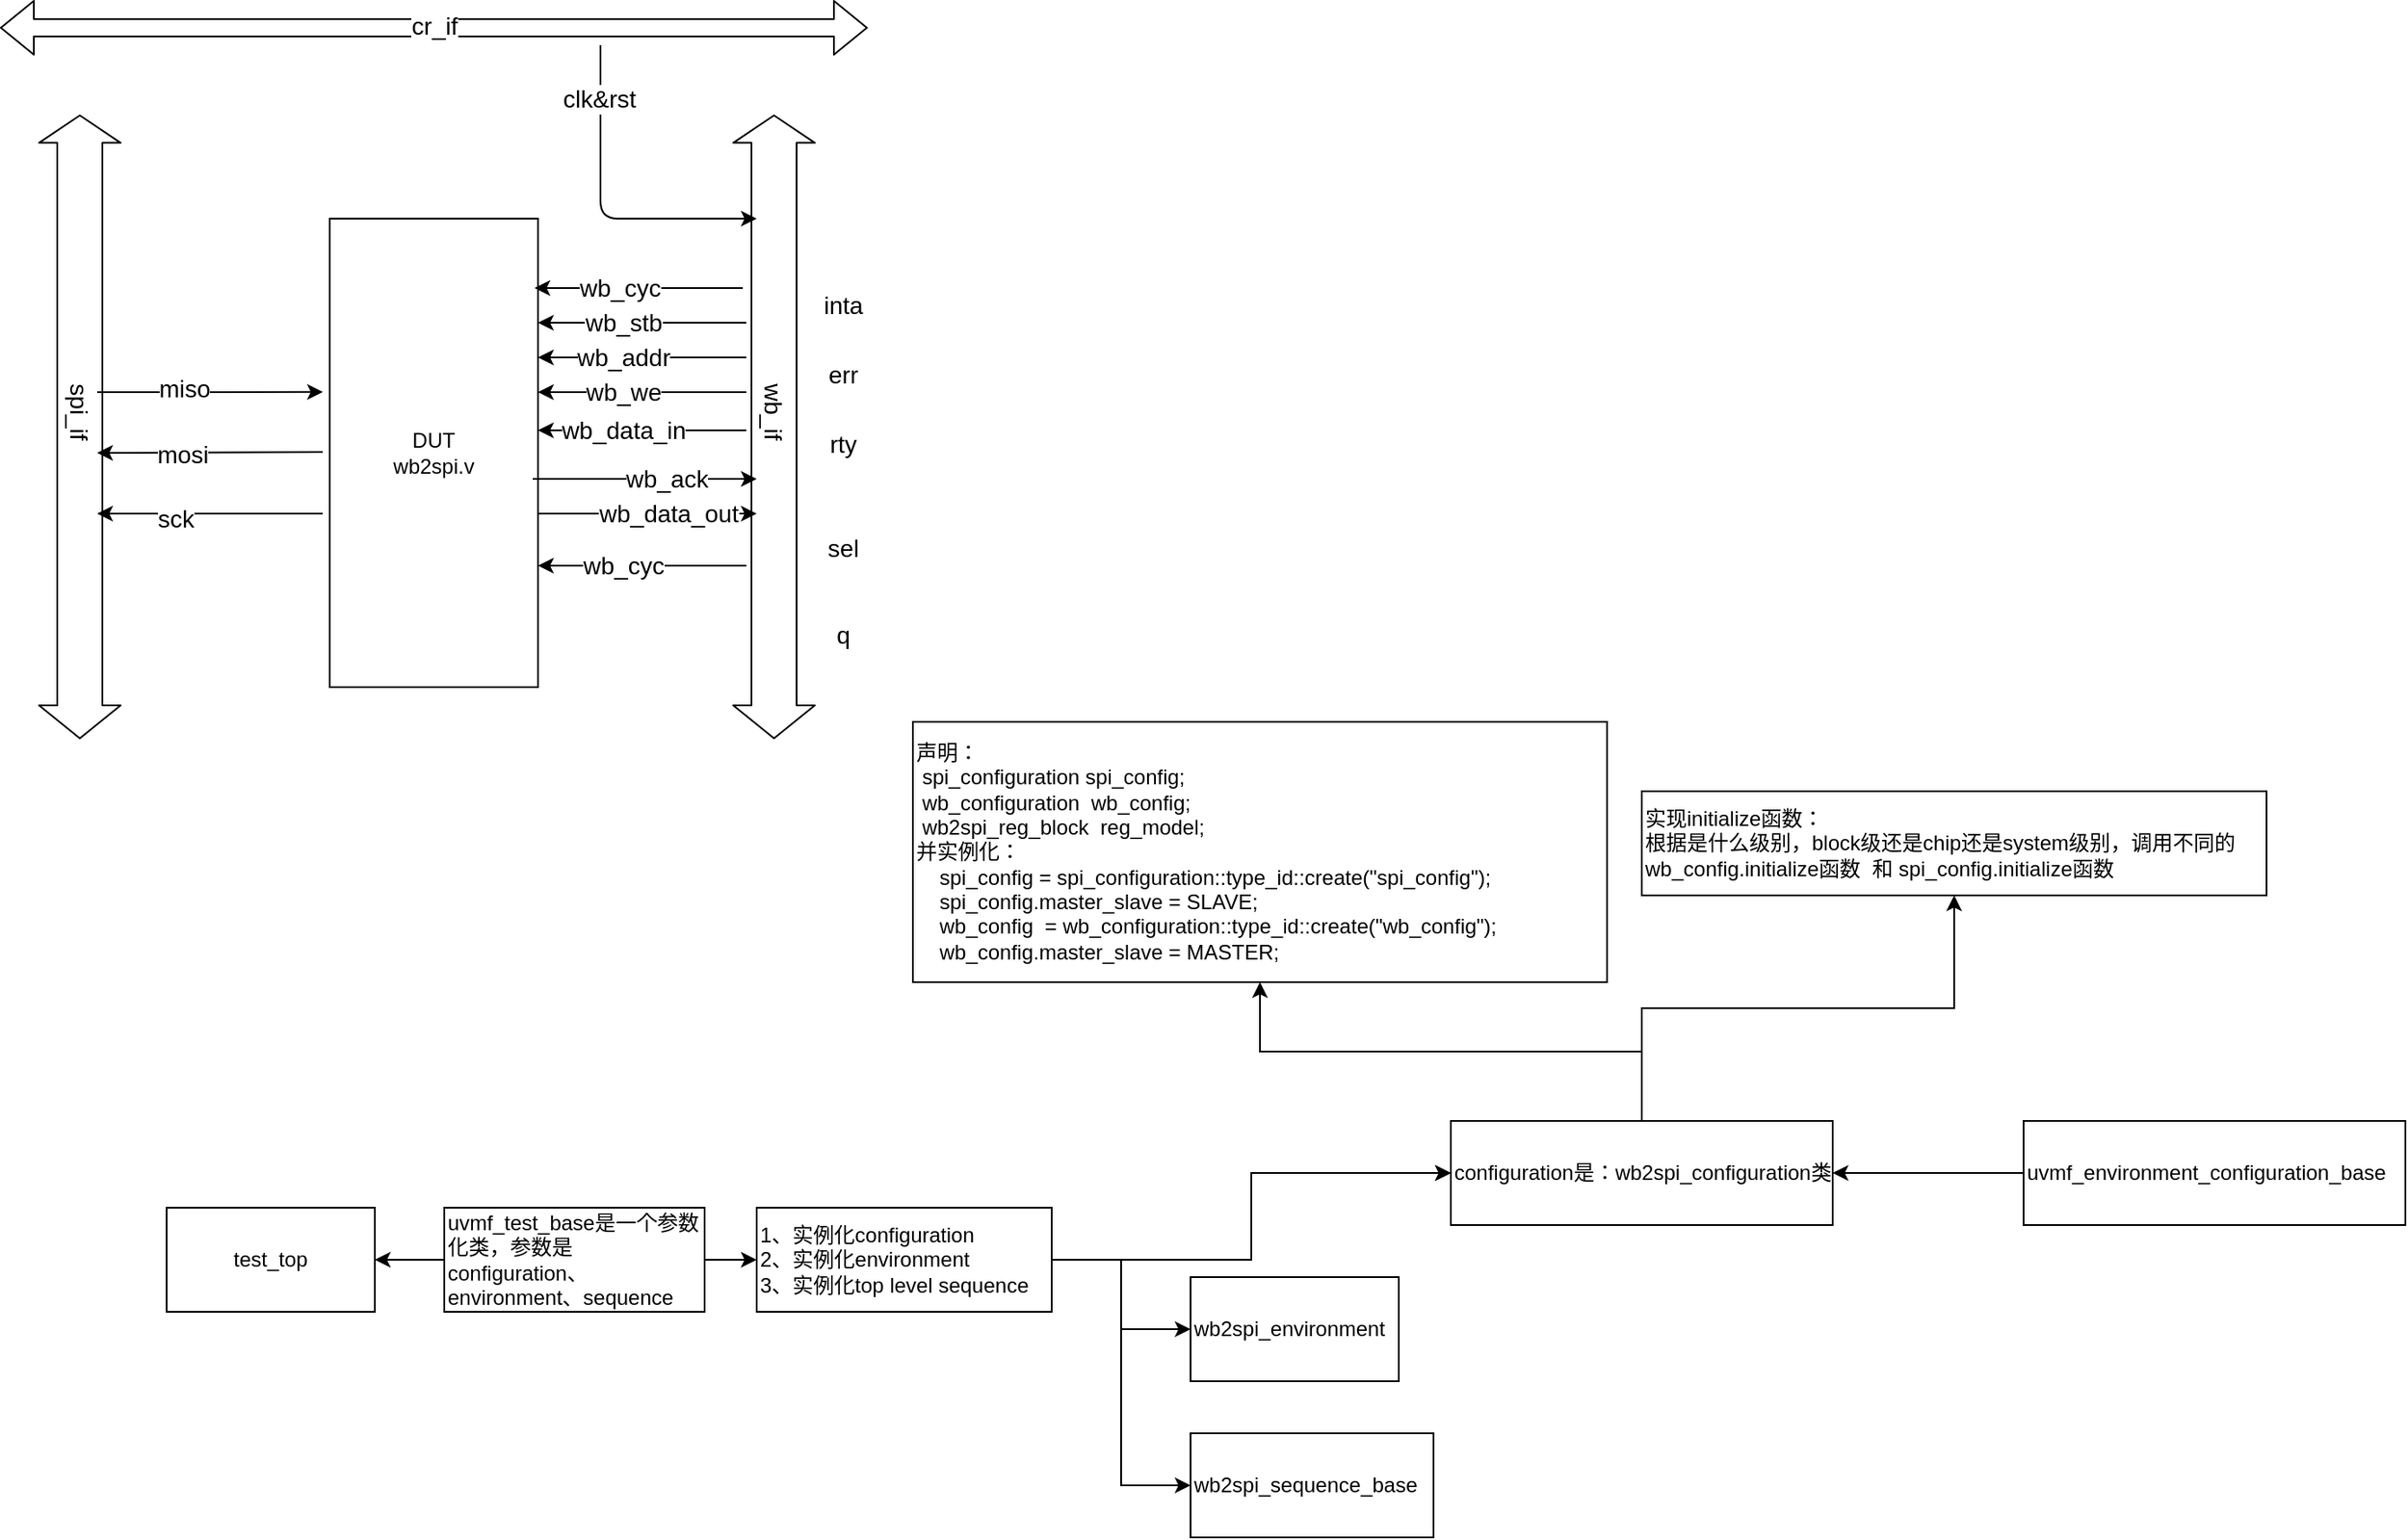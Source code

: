 <mxfile version="14.1.2" type="github">
  <diagram id="EMqzttN0W1V-fPkIx3bq" name="第 1 页">
    <mxGraphModel dx="992" dy="563" grid="1" gridSize="10" guides="1" tooltips="1" connect="1" arrows="1" fold="1" page="1" pageScale="1" pageWidth="827" pageHeight="1169" math="0" shadow="0">
      <root>
        <mxCell id="0" />
        <mxCell id="1" parent="0" />
        <mxCell id="0VcnsqzmN8AN9IuAgq7w-1" value="DUT&lt;br&gt;wb2spi.v" style="rounded=0;whiteSpace=wrap;html=1;" parent="1" vertex="1">
          <mxGeometry x="354" y="180" width="120" height="270" as="geometry" />
        </mxCell>
        <mxCell id="0VcnsqzmN8AN9IuAgq7w-2" value="" style="shape=flexArrow;endArrow=classic;startArrow=classic;html=1;width=26;endSize=4.93;" parent="1" edge="1">
          <mxGeometry width="50" height="50" relative="1" as="geometry">
            <mxPoint x="210" y="480" as="sourcePoint" />
            <mxPoint x="210" y="120" as="targetPoint" />
          </mxGeometry>
        </mxCell>
        <mxCell id="0VcnsqzmN8AN9IuAgq7w-3" value="spi_if" style="edgeLabel;html=1;align=center;verticalAlign=middle;resizable=0;points=[];fontSize=14;rotation=90;" parent="0VcnsqzmN8AN9IuAgq7w-2" vertex="1" connectable="0">
          <mxGeometry x="0.364" y="-2" relative="1" as="geometry">
            <mxPoint x="-2" y="56" as="offset" />
          </mxGeometry>
        </mxCell>
        <mxCell id="0VcnsqzmN8AN9IuAgq7w-4" value="" style="shape=flexArrow;endArrow=classic;startArrow=classic;html=1;width=26;endSize=4.93;" parent="1" edge="1">
          <mxGeometry width="50" height="50" relative="1" as="geometry">
            <mxPoint x="610" y="480" as="sourcePoint" />
            <mxPoint x="610" y="120" as="targetPoint" />
          </mxGeometry>
        </mxCell>
        <mxCell id="0VcnsqzmN8AN9IuAgq7w-5" value="wb_if" style="edgeLabel;html=1;align=center;verticalAlign=middle;resizable=0;points=[];fontSize=14;rotation=90;" parent="0VcnsqzmN8AN9IuAgq7w-4" vertex="1" connectable="0">
          <mxGeometry x="0.364" y="-2" relative="1" as="geometry">
            <mxPoint x="-2" y="56" as="offset" />
          </mxGeometry>
        </mxCell>
        <mxCell id="0VcnsqzmN8AN9IuAgq7w-6" value="" style="endArrow=classic;html=1;fontSize=14;entryX=-0.033;entryY=0.37;entryDx=0;entryDy=0;entryPerimeter=0;" parent="1" target="0VcnsqzmN8AN9IuAgq7w-1" edge="1">
          <mxGeometry width="50" height="50" relative="1" as="geometry">
            <mxPoint x="220" y="280" as="sourcePoint" />
            <mxPoint x="270" y="230" as="targetPoint" />
          </mxGeometry>
        </mxCell>
        <mxCell id="0VcnsqzmN8AN9IuAgq7w-7" value="miso" style="edgeLabel;html=1;align=center;verticalAlign=middle;resizable=0;points=[];fontSize=14;" parent="0VcnsqzmN8AN9IuAgq7w-6" vertex="1" connectable="0">
          <mxGeometry x="-0.237" y="2" relative="1" as="geometry">
            <mxPoint as="offset" />
          </mxGeometry>
        </mxCell>
        <mxCell id="0VcnsqzmN8AN9IuAgq7w-8" value="" style="endArrow=classic;html=1;fontSize=14;" parent="1" edge="1">
          <mxGeometry width="50" height="50" relative="1" as="geometry">
            <mxPoint x="350" y="314.5" as="sourcePoint" />
            <mxPoint x="220" y="315" as="targetPoint" />
          </mxGeometry>
        </mxCell>
        <mxCell id="0VcnsqzmN8AN9IuAgq7w-9" value="mosi" style="edgeLabel;html=1;align=center;verticalAlign=middle;resizable=0;points=[];fontSize=14;" parent="0VcnsqzmN8AN9IuAgq7w-8" vertex="1" connectable="0">
          <mxGeometry x="0.253" y="1" relative="1" as="geometry">
            <mxPoint as="offset" />
          </mxGeometry>
        </mxCell>
        <mxCell id="0VcnsqzmN8AN9IuAgq7w-10" value="" style="endArrow=classic;html=1;fontSize=14;" parent="1" edge="1">
          <mxGeometry width="50" height="50" relative="1" as="geometry">
            <mxPoint x="350" y="350" as="sourcePoint" />
            <mxPoint x="220" y="350" as="targetPoint" />
          </mxGeometry>
        </mxCell>
        <mxCell id="0VcnsqzmN8AN9IuAgq7w-11" value="sck" style="edgeLabel;html=1;align=center;verticalAlign=middle;resizable=0;points=[];fontSize=14;" parent="0VcnsqzmN8AN9IuAgq7w-10" vertex="1" connectable="0">
          <mxGeometry x="0.31" y="3" relative="1" as="geometry">
            <mxPoint as="offset" />
          </mxGeometry>
        </mxCell>
        <mxCell id="0VcnsqzmN8AN9IuAgq7w-12" value="" style="shape=flexArrow;endArrow=classic;startArrow=classic;html=1;fontSize=14;" parent="1" edge="1">
          <mxGeometry width="50" height="50" relative="1" as="geometry">
            <mxPoint x="164" y="70" as="sourcePoint" />
            <mxPoint x="664" y="70" as="targetPoint" />
          </mxGeometry>
        </mxCell>
        <mxCell id="0VcnsqzmN8AN9IuAgq7w-13" value="cr_if" style="edgeLabel;html=1;align=center;verticalAlign=middle;resizable=0;points=[];fontSize=14;" parent="0VcnsqzmN8AN9IuAgq7w-12" vertex="1" connectable="0">
          <mxGeometry x="-0.205" y="1" relative="1" as="geometry">
            <mxPoint x="51" as="offset" />
          </mxGeometry>
        </mxCell>
        <mxCell id="0VcnsqzmN8AN9IuAgq7w-14" value="" style="endArrow=classic;html=1;fontSize=14;" parent="1" edge="1">
          <mxGeometry width="50" height="50" relative="1" as="geometry">
            <mxPoint x="510" y="80" as="sourcePoint" />
            <mxPoint x="600" y="180" as="targetPoint" />
            <Array as="points">
              <mxPoint x="510" y="180" />
            </Array>
          </mxGeometry>
        </mxCell>
        <mxCell id="0VcnsqzmN8AN9IuAgq7w-15" value="clk&amp;amp;rst" style="edgeLabel;html=1;align=center;verticalAlign=middle;resizable=0;points=[];fontSize=14;" parent="0VcnsqzmN8AN9IuAgq7w-14" vertex="1" connectable="0">
          <mxGeometry x="-0.68" y="-1" relative="1" as="geometry">
            <mxPoint as="offset" />
          </mxGeometry>
        </mxCell>
        <mxCell id="0VcnsqzmN8AN9IuAgq7w-16" value="" style="endArrow=classic;html=1;fontSize=14;" parent="1" edge="1">
          <mxGeometry width="50" height="50" relative="1" as="geometry">
            <mxPoint x="592" y="220" as="sourcePoint" />
            <mxPoint x="472" y="220" as="targetPoint" />
          </mxGeometry>
        </mxCell>
        <mxCell id="0VcnsqzmN8AN9IuAgq7w-17" value="wb_cyc" style="edgeLabel;html=1;align=center;verticalAlign=middle;resizable=0;points=[];fontSize=14;" parent="0VcnsqzmN8AN9IuAgq7w-16" vertex="1" connectable="0">
          <mxGeometry x="0.187" relative="1" as="geometry">
            <mxPoint as="offset" />
          </mxGeometry>
        </mxCell>
        <mxCell id="0VcnsqzmN8AN9IuAgq7w-18" value="" style="endArrow=classic;html=1;fontSize=14;" parent="1" edge="1">
          <mxGeometry width="50" height="50" relative="1" as="geometry">
            <mxPoint x="594" y="240" as="sourcePoint" />
            <mxPoint x="474" y="240" as="targetPoint" />
          </mxGeometry>
        </mxCell>
        <mxCell id="0VcnsqzmN8AN9IuAgq7w-19" value="wb_stb" style="edgeLabel;html=1;align=center;verticalAlign=middle;resizable=0;points=[];fontSize=14;" parent="0VcnsqzmN8AN9IuAgq7w-18" vertex="1" connectable="0">
          <mxGeometry x="0.187" relative="1" as="geometry">
            <mxPoint as="offset" />
          </mxGeometry>
        </mxCell>
        <mxCell id="0VcnsqzmN8AN9IuAgq7w-20" value="" style="endArrow=classic;html=1;fontSize=14;" parent="1" edge="1">
          <mxGeometry width="50" height="50" relative="1" as="geometry">
            <mxPoint x="594" y="260" as="sourcePoint" />
            <mxPoint x="474" y="260" as="targetPoint" />
          </mxGeometry>
        </mxCell>
        <mxCell id="0VcnsqzmN8AN9IuAgq7w-21" value="wb_addr" style="edgeLabel;html=1;align=center;verticalAlign=middle;resizable=0;points=[];fontSize=14;" parent="0VcnsqzmN8AN9IuAgq7w-20" vertex="1" connectable="0">
          <mxGeometry x="0.187" relative="1" as="geometry">
            <mxPoint as="offset" />
          </mxGeometry>
        </mxCell>
        <mxCell id="0VcnsqzmN8AN9IuAgq7w-22" value="" style="endArrow=classic;html=1;fontSize=14;" parent="1" edge="1">
          <mxGeometry width="50" height="50" relative="1" as="geometry">
            <mxPoint x="594" y="280" as="sourcePoint" />
            <mxPoint x="474" y="280" as="targetPoint" />
          </mxGeometry>
        </mxCell>
        <mxCell id="0VcnsqzmN8AN9IuAgq7w-23" value="wb_we" style="edgeLabel;html=1;align=center;verticalAlign=middle;resizable=0;points=[];fontSize=14;" parent="0VcnsqzmN8AN9IuAgq7w-22" vertex="1" connectable="0">
          <mxGeometry x="0.187" relative="1" as="geometry">
            <mxPoint as="offset" />
          </mxGeometry>
        </mxCell>
        <mxCell id="0VcnsqzmN8AN9IuAgq7w-24" value="" style="endArrow=classic;html=1;fontSize=14;" parent="1" edge="1">
          <mxGeometry width="50" height="50" relative="1" as="geometry">
            <mxPoint x="594" y="302" as="sourcePoint" />
            <mxPoint x="474" y="302" as="targetPoint" />
          </mxGeometry>
        </mxCell>
        <mxCell id="0VcnsqzmN8AN9IuAgq7w-25" value="wb_data_in" style="edgeLabel;html=1;align=center;verticalAlign=middle;resizable=0;points=[];fontSize=14;" parent="0VcnsqzmN8AN9IuAgq7w-24" vertex="1" connectable="0">
          <mxGeometry x="0.187" relative="1" as="geometry">
            <mxPoint as="offset" />
          </mxGeometry>
        </mxCell>
        <mxCell id="0VcnsqzmN8AN9IuAgq7w-26" value="" style="endArrow=classic;html=1;fontSize=14;" parent="1" edge="1">
          <mxGeometry width="50" height="50" relative="1" as="geometry">
            <mxPoint x="471" y="330" as="sourcePoint" />
            <mxPoint x="600" y="330" as="targetPoint" />
          </mxGeometry>
        </mxCell>
        <mxCell id="0VcnsqzmN8AN9IuAgq7w-27" value="wb_ack" style="edgeLabel;html=1;align=center;verticalAlign=middle;resizable=0;points=[];fontSize=14;" parent="0VcnsqzmN8AN9IuAgq7w-26" vertex="1" connectable="0">
          <mxGeometry x="0.187" relative="1" as="geometry">
            <mxPoint as="offset" />
          </mxGeometry>
        </mxCell>
        <mxCell id="0VcnsqzmN8AN9IuAgq7w-28" value="" style="endArrow=classic;html=1;fontSize=14;" parent="1" edge="1">
          <mxGeometry width="50" height="50" relative="1" as="geometry">
            <mxPoint x="474" y="350" as="sourcePoint" />
            <mxPoint x="600" y="350" as="targetPoint" />
          </mxGeometry>
        </mxCell>
        <mxCell id="0VcnsqzmN8AN9IuAgq7w-29" value="wb_data_out" style="edgeLabel;html=1;align=center;verticalAlign=middle;resizable=0;points=[];fontSize=14;" parent="0VcnsqzmN8AN9IuAgq7w-28" vertex="1" connectable="0">
          <mxGeometry x="0.187" relative="1" as="geometry">
            <mxPoint as="offset" />
          </mxGeometry>
        </mxCell>
        <mxCell id="0VcnsqzmN8AN9IuAgq7w-30" value="" style="endArrow=classic;html=1;fontSize=14;" parent="1" edge="1">
          <mxGeometry width="50" height="50" relative="1" as="geometry">
            <mxPoint x="594" y="380" as="sourcePoint" />
            <mxPoint x="474" y="380" as="targetPoint" />
          </mxGeometry>
        </mxCell>
        <mxCell id="0VcnsqzmN8AN9IuAgq7w-31" value="wb_cyc" style="edgeLabel;html=1;align=center;verticalAlign=middle;resizable=0;points=[];fontSize=14;" parent="0VcnsqzmN8AN9IuAgq7w-30" vertex="1" connectable="0">
          <mxGeometry x="0.187" relative="1" as="geometry">
            <mxPoint as="offset" />
          </mxGeometry>
        </mxCell>
        <mxCell id="0VcnsqzmN8AN9IuAgq7w-34" value="inta" style="text;html=1;strokeColor=none;fillColor=none;align=center;verticalAlign=middle;whiteSpace=wrap;rounded=0;fontSize=14;" parent="1" vertex="1">
          <mxGeometry x="630" y="220" width="40" height="20" as="geometry" />
        </mxCell>
        <mxCell id="0VcnsqzmN8AN9IuAgq7w-35" value="err" style="text;html=1;strokeColor=none;fillColor=none;align=center;verticalAlign=middle;whiteSpace=wrap;rounded=0;fontSize=14;" parent="1" vertex="1">
          <mxGeometry x="630" y="260" width="40" height="20" as="geometry" />
        </mxCell>
        <mxCell id="0VcnsqzmN8AN9IuAgq7w-36" value="rty" style="text;html=1;strokeColor=none;fillColor=none;align=center;verticalAlign=middle;whiteSpace=wrap;rounded=0;fontSize=14;" parent="1" vertex="1">
          <mxGeometry x="630" y="300" width="40" height="20" as="geometry" />
        </mxCell>
        <mxCell id="0VcnsqzmN8AN9IuAgq7w-37" value="sel" style="text;html=1;strokeColor=none;fillColor=none;align=center;verticalAlign=middle;whiteSpace=wrap;rounded=0;fontSize=14;" parent="1" vertex="1">
          <mxGeometry x="630" y="360" width="40" height="20" as="geometry" />
        </mxCell>
        <mxCell id="0VcnsqzmN8AN9IuAgq7w-38" value="q" style="text;html=1;strokeColor=none;fillColor=none;align=center;verticalAlign=middle;whiteSpace=wrap;rounded=0;fontSize=14;" parent="1" vertex="1">
          <mxGeometry x="630" y="410" width="40" height="20" as="geometry" />
        </mxCell>
        <mxCell id="k3s0Qyu1QxLextBOLM78-1" value="test_top" style="rounded=0;whiteSpace=wrap;html=1;" vertex="1" parent="1">
          <mxGeometry x="260" y="750" width="120" height="60" as="geometry" />
        </mxCell>
        <mxCell id="k3s0Qyu1QxLextBOLM78-6" value="" style="edgeStyle=orthogonalEdgeStyle;rounded=0;orthogonalLoop=1;jettySize=auto;html=1;" edge="1" parent="1" source="k3s0Qyu1QxLextBOLM78-3" target="k3s0Qyu1QxLextBOLM78-5">
          <mxGeometry relative="1" as="geometry" />
        </mxCell>
        <mxCell id="k3s0Qyu1QxLextBOLM78-17" style="edgeStyle=orthogonalEdgeStyle;rounded=0;orthogonalLoop=1;jettySize=auto;html=1;entryX=1;entryY=0.5;entryDx=0;entryDy=0;" edge="1" parent="1" source="k3s0Qyu1QxLextBOLM78-3" target="k3s0Qyu1QxLextBOLM78-1">
          <mxGeometry relative="1" as="geometry" />
        </mxCell>
        <mxCell id="k3s0Qyu1QxLextBOLM78-3" value="uvmf_test_base是一个参数化类，参数是configuration、environment、sequence" style="whiteSpace=wrap;html=1;rounded=0;align=left;" vertex="1" parent="1">
          <mxGeometry x="420" y="750" width="150" height="60" as="geometry" />
        </mxCell>
        <mxCell id="k3s0Qyu1QxLextBOLM78-8" value="" style="edgeStyle=orthogonalEdgeStyle;rounded=0;orthogonalLoop=1;jettySize=auto;html=1;" edge="1" parent="1" source="k3s0Qyu1QxLextBOLM78-5" target="k3s0Qyu1QxLextBOLM78-7">
          <mxGeometry relative="1" as="geometry" />
        </mxCell>
        <mxCell id="k3s0Qyu1QxLextBOLM78-9" value="" style="edgeStyle=orthogonalEdgeStyle;rounded=0;orthogonalLoop=1;jettySize=auto;html=1;" edge="1" parent="1" source="k3s0Qyu1QxLextBOLM78-5" target="k3s0Qyu1QxLextBOLM78-7">
          <mxGeometry relative="1" as="geometry" />
        </mxCell>
        <mxCell id="k3s0Qyu1QxLextBOLM78-13" style="edgeStyle=orthogonalEdgeStyle;rounded=0;orthogonalLoop=1;jettySize=auto;html=1;entryX=0;entryY=0.5;entryDx=0;entryDy=0;" edge="1" parent="1" source="k3s0Qyu1QxLextBOLM78-5" target="k3s0Qyu1QxLextBOLM78-10">
          <mxGeometry relative="1" as="geometry" />
        </mxCell>
        <mxCell id="k3s0Qyu1QxLextBOLM78-14" style="edgeStyle=orthogonalEdgeStyle;rounded=0;orthogonalLoop=1;jettySize=auto;html=1;entryX=0;entryY=0.5;entryDx=0;entryDy=0;" edge="1" parent="1" source="k3s0Qyu1QxLextBOLM78-5" target="k3s0Qyu1QxLextBOLM78-11">
          <mxGeometry relative="1" as="geometry" />
        </mxCell>
        <mxCell id="k3s0Qyu1QxLextBOLM78-5" value="1、实例化configuration&lt;br&gt;2、实例化environment&lt;br&gt;3、实例化top level sequence" style="whiteSpace=wrap;html=1;rounded=0;align=left;" vertex="1" parent="1">
          <mxGeometry x="600" y="750" width="170" height="60" as="geometry" />
        </mxCell>
        <mxCell id="k3s0Qyu1QxLextBOLM78-20" value="" style="edgeStyle=orthogonalEdgeStyle;rounded=0;orthogonalLoop=1;jettySize=auto;html=1;" edge="1" parent="1" source="k3s0Qyu1QxLextBOLM78-7" target="k3s0Qyu1QxLextBOLM78-19">
          <mxGeometry relative="1" as="geometry" />
        </mxCell>
        <mxCell id="k3s0Qyu1QxLextBOLM78-22" style="edgeStyle=orthogonalEdgeStyle;rounded=0;orthogonalLoop=1;jettySize=auto;html=1;entryX=0.5;entryY=1;entryDx=0;entryDy=0;" edge="1" parent="1" source="k3s0Qyu1QxLextBOLM78-7" target="k3s0Qyu1QxLextBOLM78-21">
          <mxGeometry relative="1" as="geometry" />
        </mxCell>
        <mxCell id="k3s0Qyu1QxLextBOLM78-7" value="configuration是：wb2spi_configuration类" style="whiteSpace=wrap;html=1;rounded=0;align=left;" vertex="1" parent="1">
          <mxGeometry x="1000" y="700" width="220" height="60" as="geometry" />
        </mxCell>
        <mxCell id="k3s0Qyu1QxLextBOLM78-10" value="wb2spi_environment" style="whiteSpace=wrap;html=1;rounded=0;align=left;" vertex="1" parent="1">
          <mxGeometry x="850" y="790" width="120" height="60" as="geometry" />
        </mxCell>
        <mxCell id="k3s0Qyu1QxLextBOLM78-11" value="wb2spi_sequence_base" style="whiteSpace=wrap;html=1;rounded=0;align=left;" vertex="1" parent="1">
          <mxGeometry x="850" y="880" width="140" height="60" as="geometry" />
        </mxCell>
        <mxCell id="k3s0Qyu1QxLextBOLM78-16" style="edgeStyle=orthogonalEdgeStyle;rounded=0;orthogonalLoop=1;jettySize=auto;html=1;" edge="1" parent="1" source="k3s0Qyu1QxLextBOLM78-15" target="k3s0Qyu1QxLextBOLM78-7">
          <mxGeometry relative="1" as="geometry" />
        </mxCell>
        <mxCell id="k3s0Qyu1QxLextBOLM78-15" value="uvmf_environment_configuration_base" style="rounded=0;whiteSpace=wrap;html=1;align=left;" vertex="1" parent="1">
          <mxGeometry x="1330" y="700" width="220" height="60" as="geometry" />
        </mxCell>
        <mxCell id="k3s0Qyu1QxLextBOLM78-19" value="&lt;div&gt;声明：&amp;nbsp;&lt;/div&gt;&lt;div&gt;&amp;nbsp;spi_configuration spi_config;&lt;/div&gt;&lt;div&gt;&amp;nbsp;wb_configuration&amp;nbsp; wb_config;&lt;/div&gt;&lt;div&gt;&amp;nbsp;wb2spi_reg_block&amp;nbsp; reg_model;&lt;/div&gt;&lt;div&gt;并实例化：&lt;/div&gt;&lt;div&gt;&lt;div&gt;&amp;nbsp; &amp;nbsp; spi_config = spi_configuration::type_id::create(&quot;spi_config&quot;);&lt;/div&gt;&lt;div&gt;&amp;nbsp; &amp;nbsp; spi_config.master_slave = SLAVE;&lt;/div&gt;&lt;div&gt;&amp;nbsp; &amp;nbsp; wb_config&amp;nbsp; = wb_configuration::type_id::create(&quot;wb_config&quot;);&lt;/div&gt;&lt;div&gt;&amp;nbsp; &amp;nbsp; wb_config.master_slave = MASTER;&lt;/div&gt;&lt;/div&gt;" style="whiteSpace=wrap;html=1;rounded=0;align=left;" vertex="1" parent="1">
          <mxGeometry x="690" y="470" width="400" height="150" as="geometry" />
        </mxCell>
        <mxCell id="k3s0Qyu1QxLextBOLM78-21" value="实现initialize函数：&lt;br&gt;根据是什么级别，block级还是chip还是system级别，调用不同的wb_config.initialize函数&amp;nbsp; 和 spi_config.initialize函数" style="rounded=0;whiteSpace=wrap;html=1;align=left;" vertex="1" parent="1">
          <mxGeometry x="1110" y="510" width="360" height="60" as="geometry" />
        </mxCell>
      </root>
    </mxGraphModel>
  </diagram>
</mxfile>
